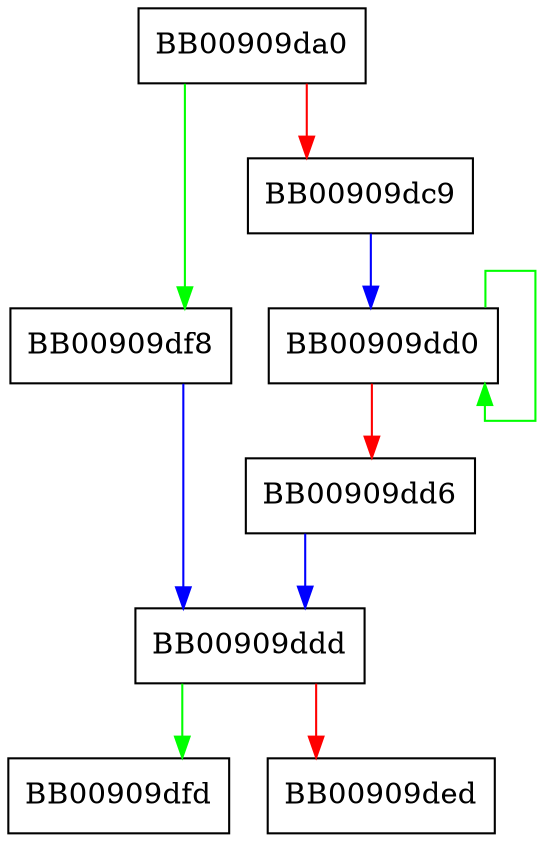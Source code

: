 digraph _fitoa_word {
  node [shape="box"];
  graph [splines=ortho];
  BB00909da0 -> BB00909df8 [color="green"];
  BB00909da0 -> BB00909dc9 [color="red"];
  BB00909dc9 -> BB00909dd0 [color="blue"];
  BB00909dd0 -> BB00909dd0 [color="green"];
  BB00909dd0 -> BB00909dd6 [color="red"];
  BB00909dd6 -> BB00909ddd [color="blue"];
  BB00909ddd -> BB00909dfd [color="green"];
  BB00909ddd -> BB00909ded [color="red"];
  BB00909df8 -> BB00909ddd [color="blue"];
}